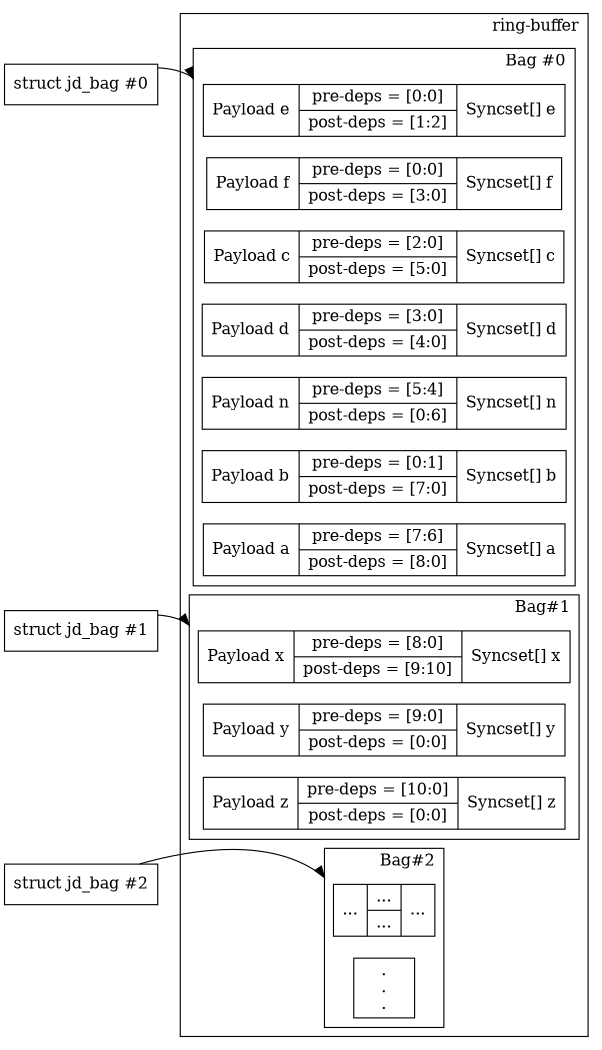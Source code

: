 digraph G {
	size="7,7";
	rankdir=LR;
	compound=true;
	node [shape=record];
	subgraph cluster_rb {
		labeljust = r;
		label = "ring-buffer";
		subgraph cluster0 {
			label = "Bag #0";
			structe [label = "{ <x>Payload e | { pre-deps = [0:0] | post-deps = [1:2] } | Syncset[] e }"];
			structf [label = "{ Payload f | { pre-deps = [0:0] | post-deps = [3:0] } | Syncset[] f }"];
			structc [label = "{ Payload c | { pre-deps = [2:0] | post-deps = [5:0] } | Syncset[] c }"];
			structd [label = "{ Payload d | { pre-deps = [3:0] | post-deps = [4:0] } | Syncset[] d }"];
			structn [label = "{ Payload n | { pre-deps = [5:4] | post-deps = [0:6] } | Syncset[] n }"];
			structb [label = "{ Payload b | { pre-deps = [0:1] | post-deps = [7:0] } | Syncset[] b }"];
			structa [label = "{ Payload a | { pre-deps = [7:6] | post-deps = [8:0] } | Syncset[] a }"];
		}
		subgraph cluster1 {
			label = "Bag#1";
			structx [label = "{ <x>Payload x | { pre-deps = [8:0] | post-deps = [9:10] } | Syncset[] x }"];
		 	structy [label = "{ Payload y | { pre-deps = [9:0] | post-deps = [0:0] } | Syncset[] y }"];
		 	structz [label = "{ Payload z | { pre-deps = [10:0] | post-deps = [0:0] } | Syncset[] z }"];
		}
		subgraph cluster2 {
			label = "Bag#2";
			structw [label = "{ <x>... | { ... | ... } | ... }"];
			structv [label = ".\n.\n.\n"];
		}
	}

	bag0 [label = "struct jd_bag #0"];
	bag1 [label = "struct jd_bag #1"];
	bag2 [label = "struct jd_bag #2"];

	bag0 -> structe:x:nw [lhead=cluster0]
	bag1 -> structx:x:nw [lhead=cluster1]
	bag2 -> structw:x:nw [lhead=cluster2]
}

